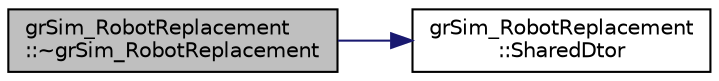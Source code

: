 digraph "grSim_RobotReplacement::~grSim_RobotReplacement"
{
 // INTERACTIVE_SVG=YES
  edge [fontname="Helvetica",fontsize="10",labelfontname="Helvetica",labelfontsize="10"];
  node [fontname="Helvetica",fontsize="10",shape=record];
  rankdir="LR";
  Node1 [label="grSim_RobotReplacement\l::~grSim_RobotReplacement",height=0.2,width=0.4,color="black", fillcolor="grey75", style="filled", fontcolor="black"];
  Node1 -> Node2 [color="midnightblue",fontsize="10",style="solid",fontname="Helvetica"];
  Node2 [label="grSim_RobotReplacement\l::SharedDtor",height=0.2,width=0.4,color="black", fillcolor="white", style="filled",URL="$d5/da8/classgr_sim___robot_replacement.html#a440a4ddf1cb471d48fe2e9b5b8a75c33"];
}
